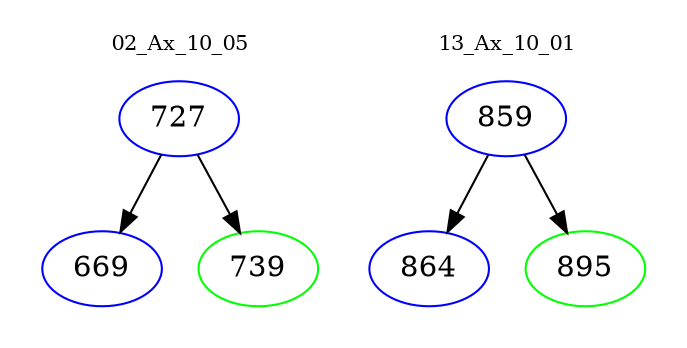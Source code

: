 digraph{
subgraph cluster_0 {
color = white
label = "02_Ax_10_05";
fontsize=10;
T0_727 [label="727", color="blue"]
T0_727 -> T0_669 [color="black"]
T0_669 [label="669", color="blue"]
T0_727 -> T0_739 [color="black"]
T0_739 [label="739", color="green"]
}
subgraph cluster_1 {
color = white
label = "13_Ax_10_01";
fontsize=10;
T1_859 [label="859", color="blue"]
T1_859 -> T1_864 [color="black"]
T1_864 [label="864", color="blue"]
T1_859 -> T1_895 [color="black"]
T1_895 [label="895", color="green"]
}
}
